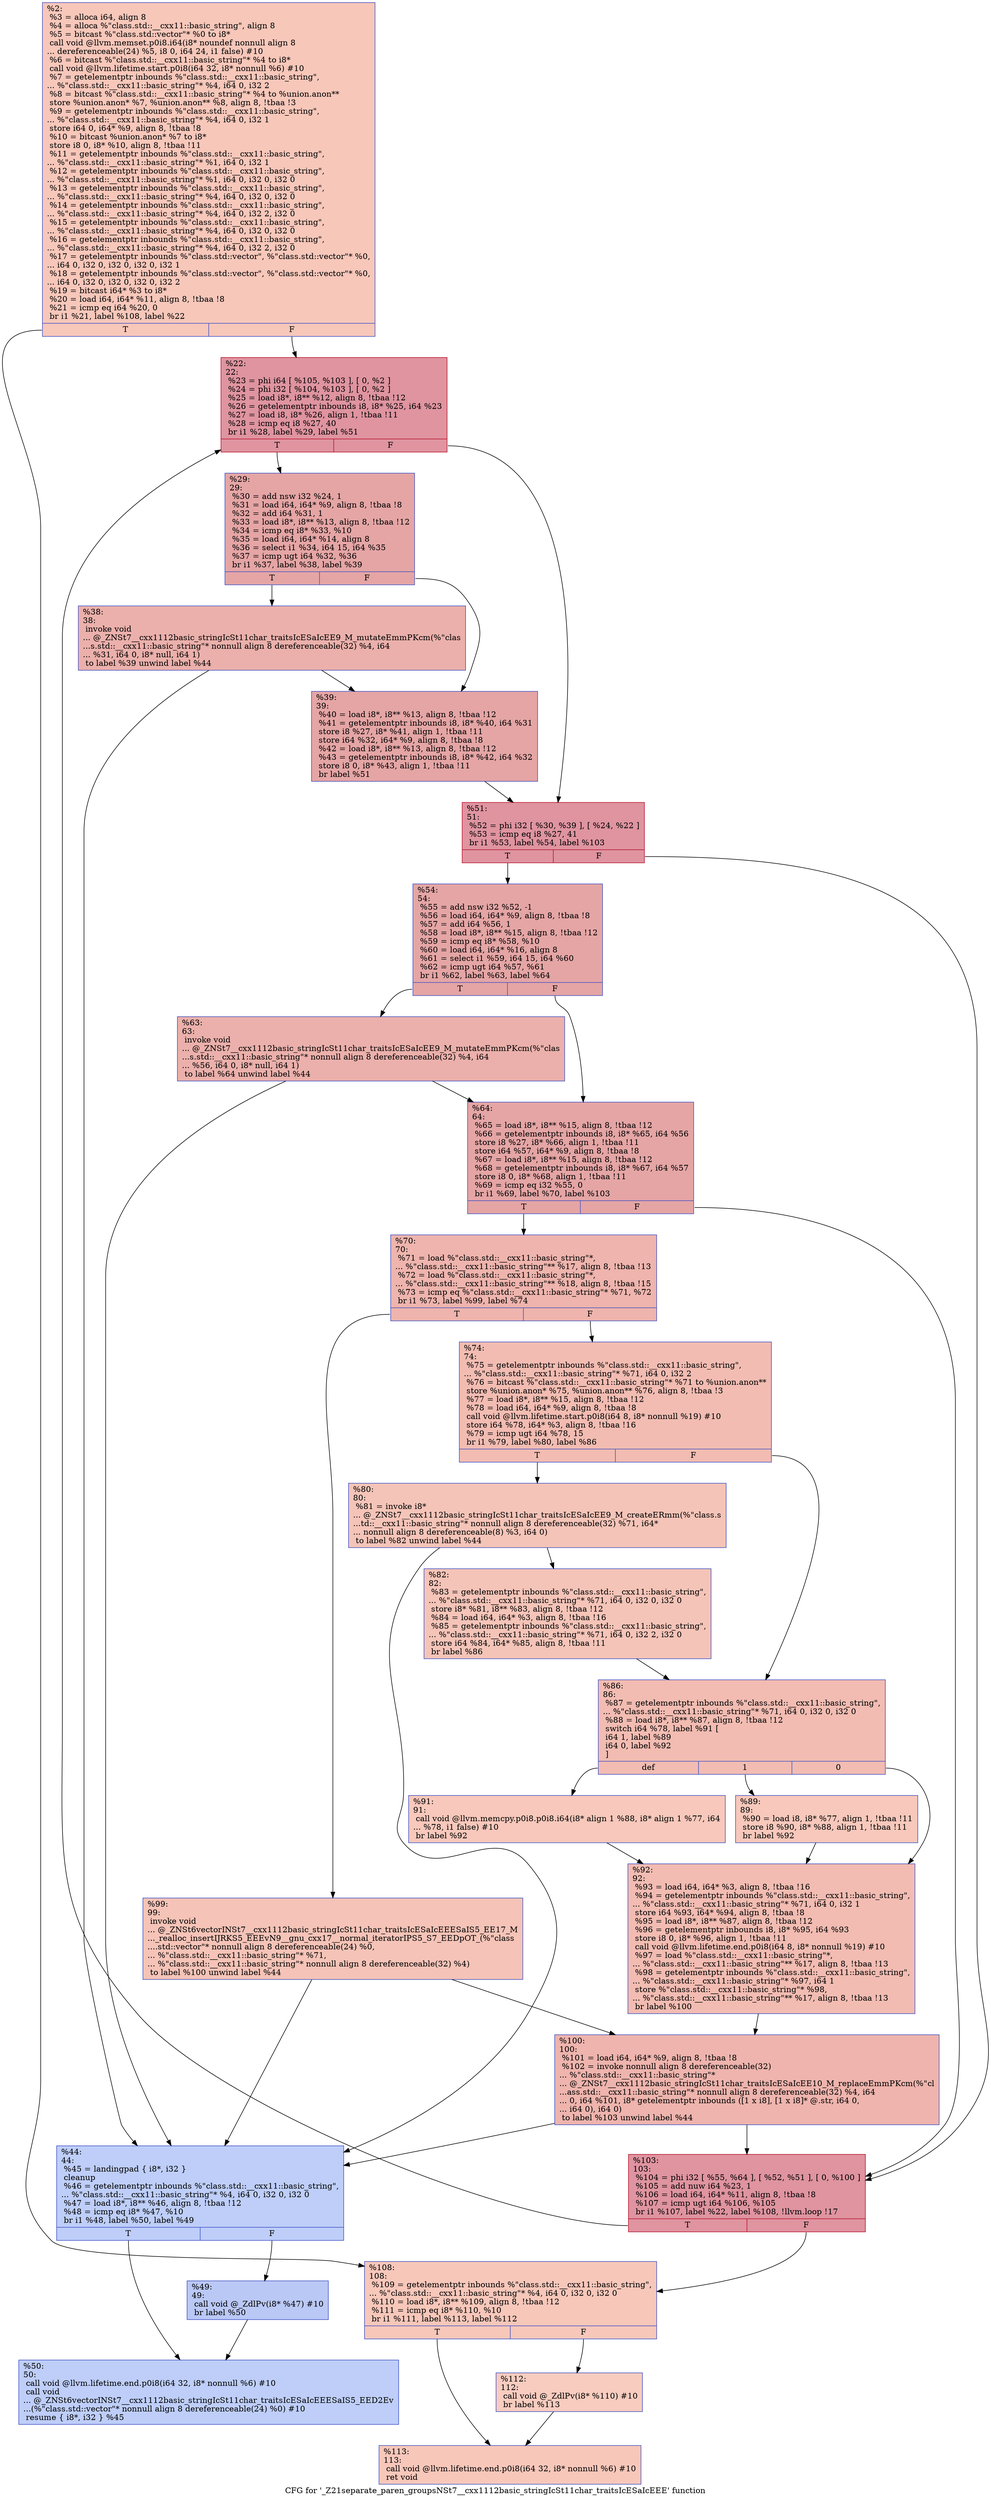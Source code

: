 digraph "CFG for '_Z21separate_paren_groupsNSt7__cxx1112basic_stringIcSt11char_traitsIcESaIcEEE' function" {
	label="CFG for '_Z21separate_paren_groupsNSt7__cxx1112basic_stringIcSt11char_traitsIcESaIcEEE' function";

	Node0x560b94f48d70 [shape=record,color="#3d50c3ff", style=filled, fillcolor="#ec7f6370",label="{%2:\l  %3 = alloca i64, align 8\l  %4 = alloca %\"class.std::__cxx11::basic_string\", align 8\l  %5 = bitcast %\"class.std::vector\"* %0 to i8*\l  call void @llvm.memset.p0i8.i64(i8* noundef nonnull align 8\l... dereferenceable(24) %5, i8 0, i64 24, i1 false) #10\l  %6 = bitcast %\"class.std::__cxx11::basic_string\"* %4 to i8*\l  call void @llvm.lifetime.start.p0i8(i64 32, i8* nonnull %6) #10\l  %7 = getelementptr inbounds %\"class.std::__cxx11::basic_string\",\l... %\"class.std::__cxx11::basic_string\"* %4, i64 0, i32 2\l  %8 = bitcast %\"class.std::__cxx11::basic_string\"* %4 to %union.anon**\l  store %union.anon* %7, %union.anon** %8, align 8, !tbaa !3\l  %9 = getelementptr inbounds %\"class.std::__cxx11::basic_string\",\l... %\"class.std::__cxx11::basic_string\"* %4, i64 0, i32 1\l  store i64 0, i64* %9, align 8, !tbaa !8\l  %10 = bitcast %union.anon* %7 to i8*\l  store i8 0, i8* %10, align 8, !tbaa !11\l  %11 = getelementptr inbounds %\"class.std::__cxx11::basic_string\",\l... %\"class.std::__cxx11::basic_string\"* %1, i64 0, i32 1\l  %12 = getelementptr inbounds %\"class.std::__cxx11::basic_string\",\l... %\"class.std::__cxx11::basic_string\"* %1, i64 0, i32 0, i32 0\l  %13 = getelementptr inbounds %\"class.std::__cxx11::basic_string\",\l... %\"class.std::__cxx11::basic_string\"* %4, i64 0, i32 0, i32 0\l  %14 = getelementptr inbounds %\"class.std::__cxx11::basic_string\",\l... %\"class.std::__cxx11::basic_string\"* %4, i64 0, i32 2, i32 0\l  %15 = getelementptr inbounds %\"class.std::__cxx11::basic_string\",\l... %\"class.std::__cxx11::basic_string\"* %4, i64 0, i32 0, i32 0\l  %16 = getelementptr inbounds %\"class.std::__cxx11::basic_string\",\l... %\"class.std::__cxx11::basic_string\"* %4, i64 0, i32 2, i32 0\l  %17 = getelementptr inbounds %\"class.std::vector\", %\"class.std::vector\"* %0,\l... i64 0, i32 0, i32 0, i32 0, i32 1\l  %18 = getelementptr inbounds %\"class.std::vector\", %\"class.std::vector\"* %0,\l... i64 0, i32 0, i32 0, i32 0, i32 2\l  %19 = bitcast i64* %3 to i8*\l  %20 = load i64, i64* %11, align 8, !tbaa !8\l  %21 = icmp eq i64 %20, 0\l  br i1 %21, label %108, label %22\l|{<s0>T|<s1>F}}"];
	Node0x560b94f48d70:s0 -> Node0x560b94f49550;
	Node0x560b94f48d70:s1 -> Node0x560b94f4b9b0;
	Node0x560b94f4b9b0 [shape=record,color="#b70d28ff", style=filled, fillcolor="#b70d2870",label="{%22:\l22:                                               \l  %23 = phi i64 [ %105, %103 ], [ 0, %2 ]\l  %24 = phi i32 [ %104, %103 ], [ 0, %2 ]\l  %25 = load i8*, i8** %12, align 8, !tbaa !12\l  %26 = getelementptr inbounds i8, i8* %25, i64 %23\l  %27 = load i8, i8* %26, align 1, !tbaa !11\l  %28 = icmp eq i8 %27, 40\l  br i1 %28, label %29, label %51\l|{<s0>T|<s1>F}}"];
	Node0x560b94f4b9b0:s0 -> Node0x560b94f4c650;
	Node0x560b94f4b9b0:s1 -> Node0x560b94f4c6e0;
	Node0x560b94f4c650 [shape=record,color="#3d50c3ff", style=filled, fillcolor="#c5333470",label="{%29:\l29:                                               \l  %30 = add nsw i32 %24, 1\l  %31 = load i64, i64* %9, align 8, !tbaa !8\l  %32 = add i64 %31, 1\l  %33 = load i8*, i8** %13, align 8, !tbaa !12\l  %34 = icmp eq i8* %33, %10\l  %35 = load i64, i64* %14, align 8\l  %36 = select i1 %34, i64 15, i64 %35\l  %37 = icmp ugt i64 %32, %36\l  br i1 %37, label %38, label %39\l|{<s0>T|<s1>F}}"];
	Node0x560b94f4c650:s0 -> Node0x560b94f4d4e0;
	Node0x560b94f4c650:s1 -> Node0x560b94f4d530;
	Node0x560b94f4d4e0 [shape=record,color="#3d50c3ff", style=filled, fillcolor="#d24b4070",label="{%38:\l38:                                               \l  invoke void\l... @_ZNSt7__cxx1112basic_stringIcSt11char_traitsIcESaIcEE9_M_mutateEmmPKcm(%\"clas\l...s.std::__cxx11::basic_string\"* nonnull align 8 dereferenceable(32) %4, i64\l... %31, i64 0, i8* null, i64 1)\l          to label %39 unwind label %44\l}"];
	Node0x560b94f4d4e0 -> Node0x560b94f4d530;
	Node0x560b94f4d4e0 -> Node0x560b94f4d730;
	Node0x560b94f4d530 [shape=record,color="#3d50c3ff", style=filled, fillcolor="#c5333470",label="{%39:\l39:                                               \l  %40 = load i8*, i8** %13, align 8, !tbaa !12\l  %41 = getelementptr inbounds i8, i8* %40, i64 %31\l  store i8 %27, i8* %41, align 1, !tbaa !11\l  store i64 %32, i64* %9, align 8, !tbaa !8\l  %42 = load i8*, i8** %13, align 8, !tbaa !12\l  %43 = getelementptr inbounds i8, i8* %42, i64 %32\l  store i8 0, i8* %43, align 1, !tbaa !11\l  br label %51\l}"];
	Node0x560b94f4d530 -> Node0x560b94f4c6e0;
	Node0x560b94f4d730 [shape=record,color="#3d50c3ff", style=filled, fillcolor="#6c8ff170",label="{%44:\l44:                                               \l  %45 = landingpad \{ i8*, i32 \}\l          cleanup\l  %46 = getelementptr inbounds %\"class.std::__cxx11::basic_string\",\l... %\"class.std::__cxx11::basic_string\"* %4, i64 0, i32 0, i32 0\l  %47 = load i8*, i8** %46, align 8, !tbaa !12\l  %48 = icmp eq i8* %47, %10\l  br i1 %48, label %50, label %49\l|{<s0>T|<s1>F}}"];
	Node0x560b94f4d730:s0 -> Node0x560b94f4e310;
	Node0x560b94f4d730:s1 -> Node0x560b94f4e360;
	Node0x560b94f4e360 [shape=record,color="#3d50c3ff", style=filled, fillcolor="#6282ea70",label="{%49:\l49:                                               \l  call void @_ZdlPv(i8* %47) #10\l  br label %50\l}"];
	Node0x560b94f4e360 -> Node0x560b94f4e310;
	Node0x560b94f4e310 [shape=record,color="#3d50c3ff", style=filled, fillcolor="#6c8ff170",label="{%50:\l50:                                               \l  call void @llvm.lifetime.end.p0i8(i64 32, i8* nonnull %6) #10\l  call void\l... @_ZNSt6vectorINSt7__cxx1112basic_stringIcSt11char_traitsIcESaIcEEESaIS5_EED2Ev\l...(%\"class.std::vector\"* nonnull align 8 dereferenceable(24) %0) #10\l  resume \{ i8*, i32 \} %45\l}"];
	Node0x560b94f4c6e0 [shape=record,color="#b70d28ff", style=filled, fillcolor="#b70d2870",label="{%51:\l51:                                               \l  %52 = phi i32 [ %30, %39 ], [ %24, %22 ]\l  %53 = icmp eq i8 %27, 41\l  br i1 %53, label %54, label %103\l|{<s0>T|<s1>F}}"];
	Node0x560b94f4c6e0:s0 -> Node0x560b94f4ee30;
	Node0x560b94f4c6e0:s1 -> Node0x560b94f4bb20;
	Node0x560b94f4ee30 [shape=record,color="#3d50c3ff", style=filled, fillcolor="#c5333470",label="{%54:\l54:                                               \l  %55 = add nsw i32 %52, -1\l  %56 = load i64, i64* %9, align 8, !tbaa !8\l  %57 = add i64 %56, 1\l  %58 = load i8*, i8** %15, align 8, !tbaa !12\l  %59 = icmp eq i8* %58, %10\l  %60 = load i64, i64* %16, align 8\l  %61 = select i1 %59, i64 15, i64 %60\l  %62 = icmp ugt i64 %57, %61\l  br i1 %62, label %63, label %64\l|{<s0>T|<s1>F}}"];
	Node0x560b94f4ee30:s0 -> Node0x560b94f4f3a0;
	Node0x560b94f4ee30:s1 -> Node0x560b94f4f3f0;
	Node0x560b94f4f3a0 [shape=record,color="#3d50c3ff", style=filled, fillcolor="#d24b4070",label="{%63:\l63:                                               \l  invoke void\l... @_ZNSt7__cxx1112basic_stringIcSt11char_traitsIcESaIcEE9_M_mutateEmmPKcm(%\"clas\l...s.std::__cxx11::basic_string\"* nonnull align 8 dereferenceable(32) %4, i64\l... %56, i64 0, i8* null, i64 1)\l          to label %64 unwind label %44\l}"];
	Node0x560b94f4f3a0 -> Node0x560b94f4f3f0;
	Node0x560b94f4f3a0 -> Node0x560b94f4d730;
	Node0x560b94f4f3f0 [shape=record,color="#3d50c3ff", style=filled, fillcolor="#c5333470",label="{%64:\l64:                                               \l  %65 = load i8*, i8** %15, align 8, !tbaa !12\l  %66 = getelementptr inbounds i8, i8* %65, i64 %56\l  store i8 %27, i8* %66, align 1, !tbaa !11\l  store i64 %57, i64* %9, align 8, !tbaa !8\l  %67 = load i8*, i8** %15, align 8, !tbaa !12\l  %68 = getelementptr inbounds i8, i8* %67, i64 %57\l  store i8 0, i8* %68, align 1, !tbaa !11\l  %69 = icmp eq i32 %55, 0\l  br i1 %69, label %70, label %103\l|{<s0>T|<s1>F}}"];
	Node0x560b94f4f3f0:s0 -> Node0x560b94f4f4f0;
	Node0x560b94f4f3f0:s1 -> Node0x560b94f4bb20;
	Node0x560b94f4f4f0 [shape=record,color="#3d50c3ff", style=filled, fillcolor="#d8564670",label="{%70:\l70:                                               \l  %71 = load %\"class.std::__cxx11::basic_string\"*,\l... %\"class.std::__cxx11::basic_string\"** %17, align 8, !tbaa !13\l  %72 = load %\"class.std::__cxx11::basic_string\"*,\l... %\"class.std::__cxx11::basic_string\"** %18, align 8, !tbaa !15\l  %73 = icmp eq %\"class.std::__cxx11::basic_string\"* %71, %72\l  br i1 %73, label %99, label %74\l|{<s0>T|<s1>F}}"];
	Node0x560b94f4f4f0:s0 -> Node0x560b94f50310;
	Node0x560b94f4f4f0:s1 -> Node0x560b94f503a0;
	Node0x560b94f503a0 [shape=record,color="#3d50c3ff", style=filled, fillcolor="#e1675170",label="{%74:\l74:                                               \l  %75 = getelementptr inbounds %\"class.std::__cxx11::basic_string\",\l... %\"class.std::__cxx11::basic_string\"* %71, i64 0, i32 2\l  %76 = bitcast %\"class.std::__cxx11::basic_string\"* %71 to %union.anon**\l  store %union.anon* %75, %union.anon** %76, align 8, !tbaa !3\l  %77 = load i8*, i8** %15, align 8, !tbaa !12\l  %78 = load i64, i64* %9, align 8, !tbaa !8\l  call void @llvm.lifetime.start.p0i8(i64 8, i8* nonnull %19) #10\l  store i64 %78, i64* %3, align 8, !tbaa !16\l  %79 = icmp ugt i64 %78, 15\l  br i1 %79, label %80, label %86\l|{<s0>T|<s1>F}}"];
	Node0x560b94f503a0:s0 -> Node0x560b94f51140;
	Node0x560b94f503a0:s1 -> Node0x560b94f511d0;
	Node0x560b94f51140 [shape=record,color="#3d50c3ff", style=filled, fillcolor="#e97a5f70",label="{%80:\l80:                                               \l  %81 = invoke i8*\l... @_ZNSt7__cxx1112basic_stringIcSt11char_traitsIcESaIcEE9_M_createERmm(%\"class.s\l...td::__cxx11::basic_string\"* nonnull align 8 dereferenceable(32) %71, i64*\l... nonnull align 8 dereferenceable(8) %3, i64 0)\l          to label %82 unwind label %44\l}"];
	Node0x560b94f51140 -> Node0x560b94f513b0;
	Node0x560b94f51140 -> Node0x560b94f4d730;
	Node0x560b94f513b0 [shape=record,color="#3d50c3ff", style=filled, fillcolor="#e97a5f70",label="{%82:\l82:                                               \l  %83 = getelementptr inbounds %\"class.std::__cxx11::basic_string\",\l... %\"class.std::__cxx11::basic_string\"* %71, i64 0, i32 0, i32 0\l  store i8* %81, i8** %83, align 8, !tbaa !12\l  %84 = load i64, i64* %3, align 8, !tbaa !16\l  %85 = getelementptr inbounds %\"class.std::__cxx11::basic_string\",\l... %\"class.std::__cxx11::basic_string\"* %71, i64 0, i32 2, i32 0\l  store i64 %84, i64* %85, align 8, !tbaa !11\l  br label %86\l}"];
	Node0x560b94f513b0 -> Node0x560b94f511d0;
	Node0x560b94f511d0 [shape=record,color="#3d50c3ff", style=filled, fillcolor="#e1675170",label="{%86:\l86:                                               \l  %87 = getelementptr inbounds %\"class.std::__cxx11::basic_string\",\l... %\"class.std::__cxx11::basic_string\"* %71, i64 0, i32 0, i32 0\l  %88 = load i8*, i8** %87, align 8, !tbaa !12\l  switch i64 %78, label %91 [\l    i64 1, label %89\l    i64 0, label %92\l  ]\l|{<s0>def|<s1>1|<s2>0}}"];
	Node0x560b94f511d0:s0 -> Node0x560b94f51310;
	Node0x560b94f511d0:s1 -> Node0x560b94f521f0;
	Node0x560b94f511d0:s2 -> Node0x560b94f52240;
	Node0x560b94f521f0 [shape=record,color="#3d50c3ff", style=filled, fillcolor="#ed836670",label="{%89:\l89:                                               \l  %90 = load i8, i8* %77, align 1, !tbaa !11\l  store i8 %90, i8* %88, align 1, !tbaa !11\l  br label %92\l}"];
	Node0x560b94f521f0 -> Node0x560b94f52240;
	Node0x560b94f51310 [shape=record,color="#3d50c3ff", style=filled, fillcolor="#ed836670",label="{%91:\l91:                                               \l  call void @llvm.memcpy.p0i8.p0i8.i64(i8* align 1 %88, i8* align 1 %77, i64\l... %78, i1 false) #10\l  br label %92\l}"];
	Node0x560b94f51310 -> Node0x560b94f52240;
	Node0x560b94f52240 [shape=record,color="#3d50c3ff", style=filled, fillcolor="#e1675170",label="{%92:\l92:                                               \l  %93 = load i64, i64* %3, align 8, !tbaa !16\l  %94 = getelementptr inbounds %\"class.std::__cxx11::basic_string\",\l... %\"class.std::__cxx11::basic_string\"* %71, i64 0, i32 1\l  store i64 %93, i64* %94, align 8, !tbaa !8\l  %95 = load i8*, i8** %87, align 8, !tbaa !12\l  %96 = getelementptr inbounds i8, i8* %95, i64 %93\l  store i8 0, i8* %96, align 1, !tbaa !11\l  call void @llvm.lifetime.end.p0i8(i64 8, i8* nonnull %19) #10\l  %97 = load %\"class.std::__cxx11::basic_string\"*,\l... %\"class.std::__cxx11::basic_string\"** %17, align 8, !tbaa !13\l  %98 = getelementptr inbounds %\"class.std::__cxx11::basic_string\",\l... %\"class.std::__cxx11::basic_string\"* %97, i64 1\l  store %\"class.std::__cxx11::basic_string\"* %98,\l... %\"class.std::__cxx11::basic_string\"** %17, align 8, !tbaa !13\l  br label %100\l}"];
	Node0x560b94f52240 -> Node0x560b94f53500;
	Node0x560b94f50310 [shape=record,color="#3d50c3ff", style=filled, fillcolor="#e8765c70",label="{%99:\l99:                                               \l  invoke void\l... @_ZNSt6vectorINSt7__cxx1112basic_stringIcSt11char_traitsIcESaIcEEESaIS5_EE17_M\l..._realloc_insertIJRKS5_EEEvN9__gnu_cxx17__normal_iteratorIPS5_S7_EEDpOT_(%\"class\l....std::vector\"* nonnull align 8 dereferenceable(24) %0,\l... %\"class.std::__cxx11::basic_string\"* %71,\l... %\"class.std::__cxx11::basic_string\"* nonnull align 8 dereferenceable(32) %4)\l          to label %100 unwind label %44\l}"];
	Node0x560b94f50310 -> Node0x560b94f53500;
	Node0x560b94f50310 -> Node0x560b94f4d730;
	Node0x560b94f53500 [shape=record,color="#3d50c3ff", style=filled, fillcolor="#d8564670",label="{%100:\l100:                                              \l  %101 = load i64, i64* %9, align 8, !tbaa !8\l  %102 = invoke nonnull align 8 dereferenceable(32)\l... %\"class.std::__cxx11::basic_string\"*\l... @_ZNSt7__cxx1112basic_stringIcSt11char_traitsIcESaIcEE10_M_replaceEmmPKcm(%\"cl\l...ass.std::__cxx11::basic_string\"* nonnull align 8 dereferenceable(32) %4, i64\l... 0, i64 %101, i8* getelementptr inbounds ([1 x i8], [1 x i8]* @.str, i64 0,\l... i64 0), i64 0)\l          to label %103 unwind label %44\l}"];
	Node0x560b94f53500 -> Node0x560b94f4bb20;
	Node0x560b94f53500 -> Node0x560b94f4d730;
	Node0x560b94f4bb20 [shape=record,color="#b70d28ff", style=filled, fillcolor="#b70d2870",label="{%103:\l103:                                              \l  %104 = phi i32 [ %55, %64 ], [ %52, %51 ], [ 0, %100 ]\l  %105 = add nuw i64 %23, 1\l  %106 = load i64, i64* %11, align 8, !tbaa !8\l  %107 = icmp ugt i64 %106, %105\l  br i1 %107, label %22, label %108, !llvm.loop !17\l|{<s0>T|<s1>F}}"];
	Node0x560b94f4bb20:s0 -> Node0x560b94f4b9b0;
	Node0x560b94f4bb20:s1 -> Node0x560b94f49550;
	Node0x560b94f49550 [shape=record,color="#3d50c3ff", style=filled, fillcolor="#ec7f6370",label="{%108:\l108:                                              \l  %109 = getelementptr inbounds %\"class.std::__cxx11::basic_string\",\l... %\"class.std::__cxx11::basic_string\"* %4, i64 0, i32 0, i32 0\l  %110 = load i8*, i8** %109, align 8, !tbaa !12\l  %111 = icmp eq i8* %110, %10\l  br i1 %111, label %113, label %112\l|{<s0>T|<s1>F}}"];
	Node0x560b94f49550:s0 -> Node0x560b94f54330;
	Node0x560b94f49550:s1 -> Node0x560b94f54380;
	Node0x560b94f54380 [shape=record,color="#3d50c3ff", style=filled, fillcolor="#f08b6e70",label="{%112:\l112:                                              \l  call void @_ZdlPv(i8* %110) #10\l  br label %113\l}"];
	Node0x560b94f54380 -> Node0x560b94f54330;
	Node0x560b94f54330 [shape=record,color="#3d50c3ff", style=filled, fillcolor="#ec7f6370",label="{%113:\l113:                                              \l  call void @llvm.lifetime.end.p0i8(i64 32, i8* nonnull %6) #10\l  ret void\l}"];
}
